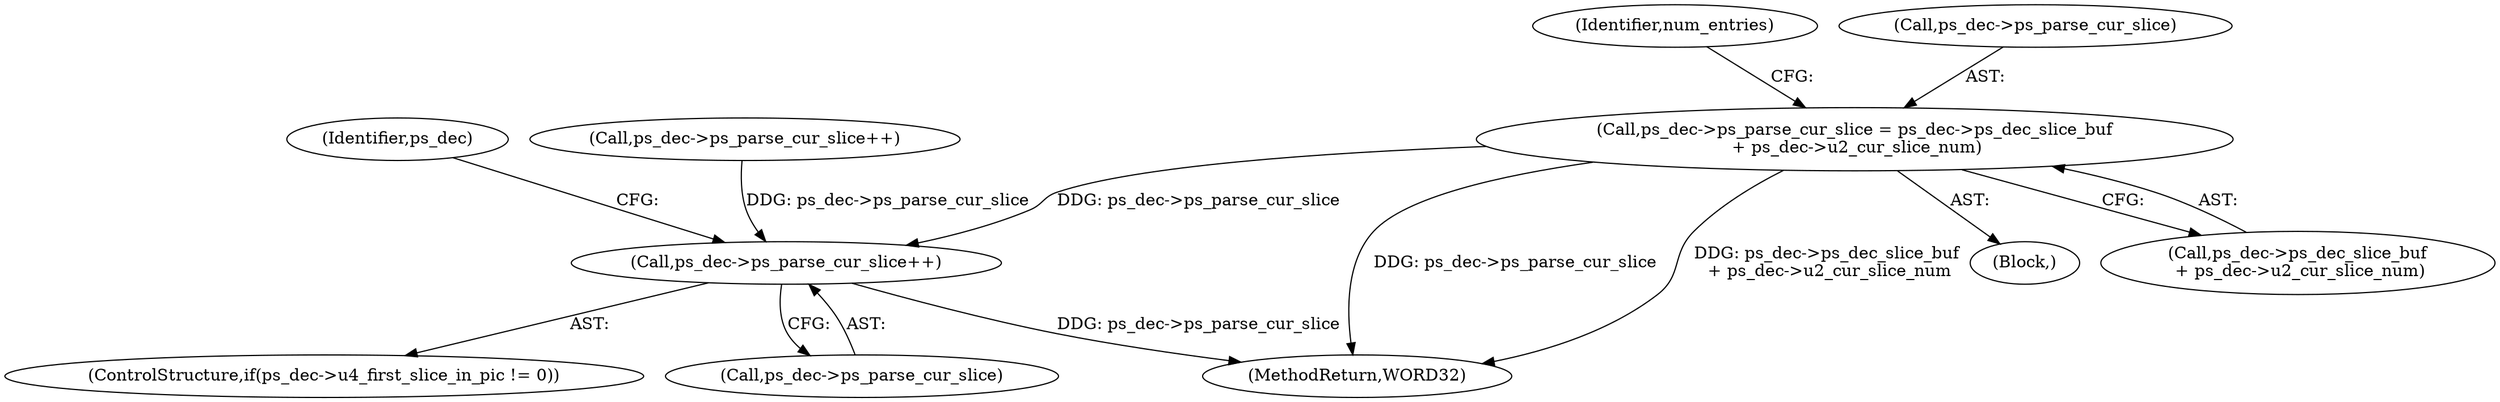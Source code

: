 digraph "0_Android_a78887bcffbc2995cf9ed72e0697acf560875e9e_1@integer" {
"1000739" [label="(Call,ps_dec->ps_parse_cur_slice = ps_dec->ps_dec_slice_buf\n + ps_dec->u2_cur_slice_num)"];
"1001312" [label="(Call,ps_dec->ps_parse_cur_slice++)"];
"1001306" [label="(ControlStructure,if(ps_dec->u4_first_slice_in_pic != 0))"];
"1000755" [label="(Identifier,num_entries)"];
"1001318" [label="(Identifier,ps_dec)"];
"1000733" [label="(Call,ps_dec->ps_parse_cur_slice++)"];
"1000740" [label="(Call,ps_dec->ps_parse_cur_slice)"];
"1000739" [label="(Call,ps_dec->ps_parse_cur_slice = ps_dec->ps_dec_slice_buf\n + ps_dec->u2_cur_slice_num)"];
"1001350" [label="(MethodReturn,WORD32)"];
"1000738" [label="(Block,)"];
"1000743" [label="(Call,ps_dec->ps_dec_slice_buf\n + ps_dec->u2_cur_slice_num)"];
"1001313" [label="(Call,ps_dec->ps_parse_cur_slice)"];
"1001312" [label="(Call,ps_dec->ps_parse_cur_slice++)"];
"1000739" -> "1000738"  [label="AST: "];
"1000739" -> "1000743"  [label="CFG: "];
"1000740" -> "1000739"  [label="AST: "];
"1000743" -> "1000739"  [label="AST: "];
"1000755" -> "1000739"  [label="CFG: "];
"1000739" -> "1001350"  [label="DDG: ps_dec->ps_parse_cur_slice"];
"1000739" -> "1001350"  [label="DDG: ps_dec->ps_dec_slice_buf\n + ps_dec->u2_cur_slice_num"];
"1000739" -> "1001312"  [label="DDG: ps_dec->ps_parse_cur_slice"];
"1001312" -> "1001306"  [label="AST: "];
"1001312" -> "1001313"  [label="CFG: "];
"1001313" -> "1001312"  [label="AST: "];
"1001318" -> "1001312"  [label="CFG: "];
"1001312" -> "1001350"  [label="DDG: ps_dec->ps_parse_cur_slice"];
"1000733" -> "1001312"  [label="DDG: ps_dec->ps_parse_cur_slice"];
}
